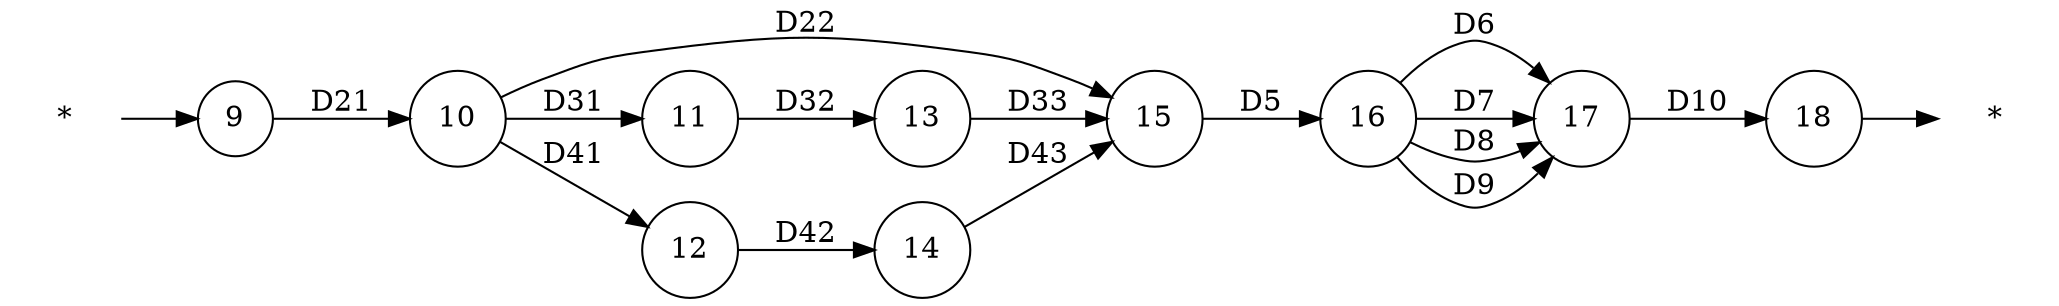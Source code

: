 digraph grafo_inicial {
	rankdir = LR;
	ast1 [label = "*", shape=plaintext]
	ast2 [label = "*", shape=plaintext]
	node [shape = circle];
	ast1 -> 9;
	9 -> 10 [label = "D21"];
	10 -> 15 [label = "D22"];
	10 -> 11 [label = "D31"];
	11 -> 13 [label = "D32"];
	13 -> 15 [label = "D33"];
	10 -> 12 [label = "D41"];
	12 -> 14 [label = "D42"];
	14 -> 15 [label = "D43"];
	15 -> 16 [label = "D5"];
	16 -> 17 [label = "D6"];
	16 -> 17 [label = "D7"];
	16 -> 17 [label = "D8"];
	16 -> 17 [label = "D9"];
	17 -> 18 [label = "D10"];
	18 -> ast2;
}
